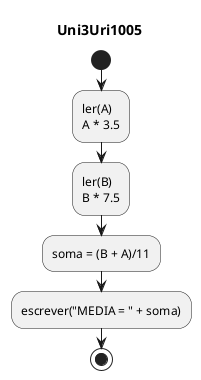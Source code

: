 @startuml Uni3Uri1005
	title Uni3Uri1005
 	start
 	:ler(A)
 	A * 3.5;
 	:ler(B)
 	B * 7.5;
 	:soma = (B + A)/11;
 	:escrever("MEDIA = " + soma);
 	stop
@enduml
